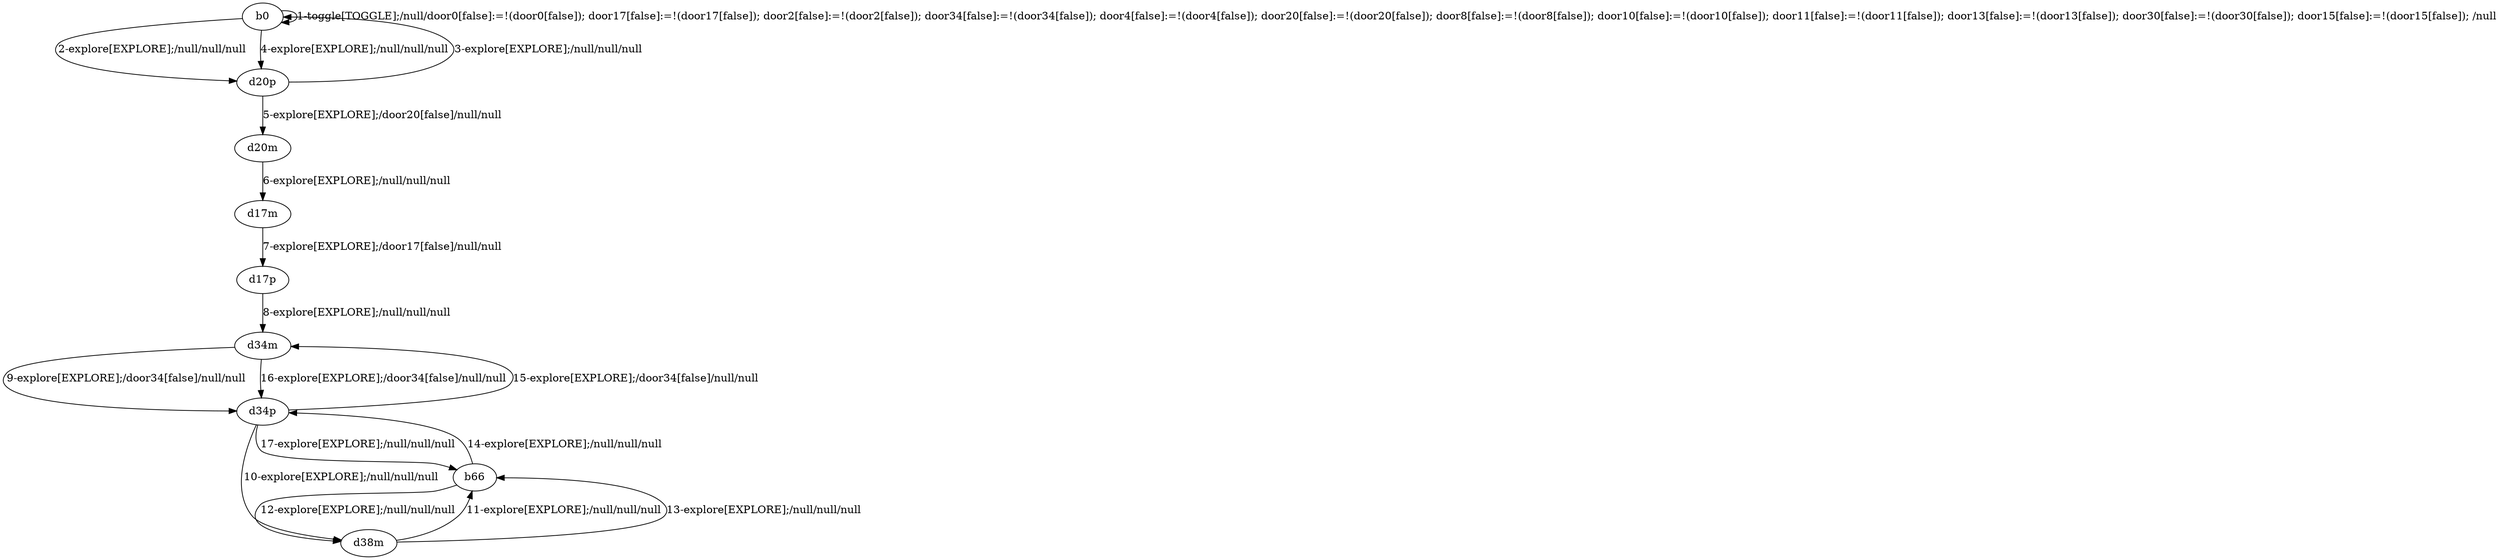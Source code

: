 # Total number of goals covered by this test: 7
# d38m --> b66
# b66 --> d38m
# b66 --> d34p
# d34p --> d38m
# d34m --> d34p
# d34p --> d34m
# d34p --> b66

digraph g {
"b0" -> "b0" [label = "1-toggle[TOGGLE];/null/door0[false]:=!(door0[false]); door17[false]:=!(door17[false]); door2[false]:=!(door2[false]); door34[false]:=!(door34[false]); door4[false]:=!(door4[false]); door20[false]:=!(door20[false]); door8[false]:=!(door8[false]); door10[false]:=!(door10[false]); door11[false]:=!(door11[false]); door13[false]:=!(door13[false]); door30[false]:=!(door30[false]); door15[false]:=!(door15[false]); /null"];
"b0" -> "d20p" [label = "2-explore[EXPLORE];/null/null/null"];
"d20p" -> "b0" [label = "3-explore[EXPLORE];/null/null/null"];
"b0" -> "d20p" [label = "4-explore[EXPLORE];/null/null/null"];
"d20p" -> "d20m" [label = "5-explore[EXPLORE];/door20[false]/null/null"];
"d20m" -> "d17m" [label = "6-explore[EXPLORE];/null/null/null"];
"d17m" -> "d17p" [label = "7-explore[EXPLORE];/door17[false]/null/null"];
"d17p" -> "d34m" [label = "8-explore[EXPLORE];/null/null/null"];
"d34m" -> "d34p" [label = "9-explore[EXPLORE];/door34[false]/null/null"];
"d34p" -> "d38m" [label = "10-explore[EXPLORE];/null/null/null"];
"d38m" -> "b66" [label = "11-explore[EXPLORE];/null/null/null"];
"b66" -> "d38m" [label = "12-explore[EXPLORE];/null/null/null"];
"d38m" -> "b66" [label = "13-explore[EXPLORE];/null/null/null"];
"b66" -> "d34p" [label = "14-explore[EXPLORE];/null/null/null"];
"d34p" -> "d34m" [label = "15-explore[EXPLORE];/door34[false]/null/null"];
"d34m" -> "d34p" [label = "16-explore[EXPLORE];/door34[false]/null/null"];
"d34p" -> "b66" [label = "17-explore[EXPLORE];/null/null/null"];
}